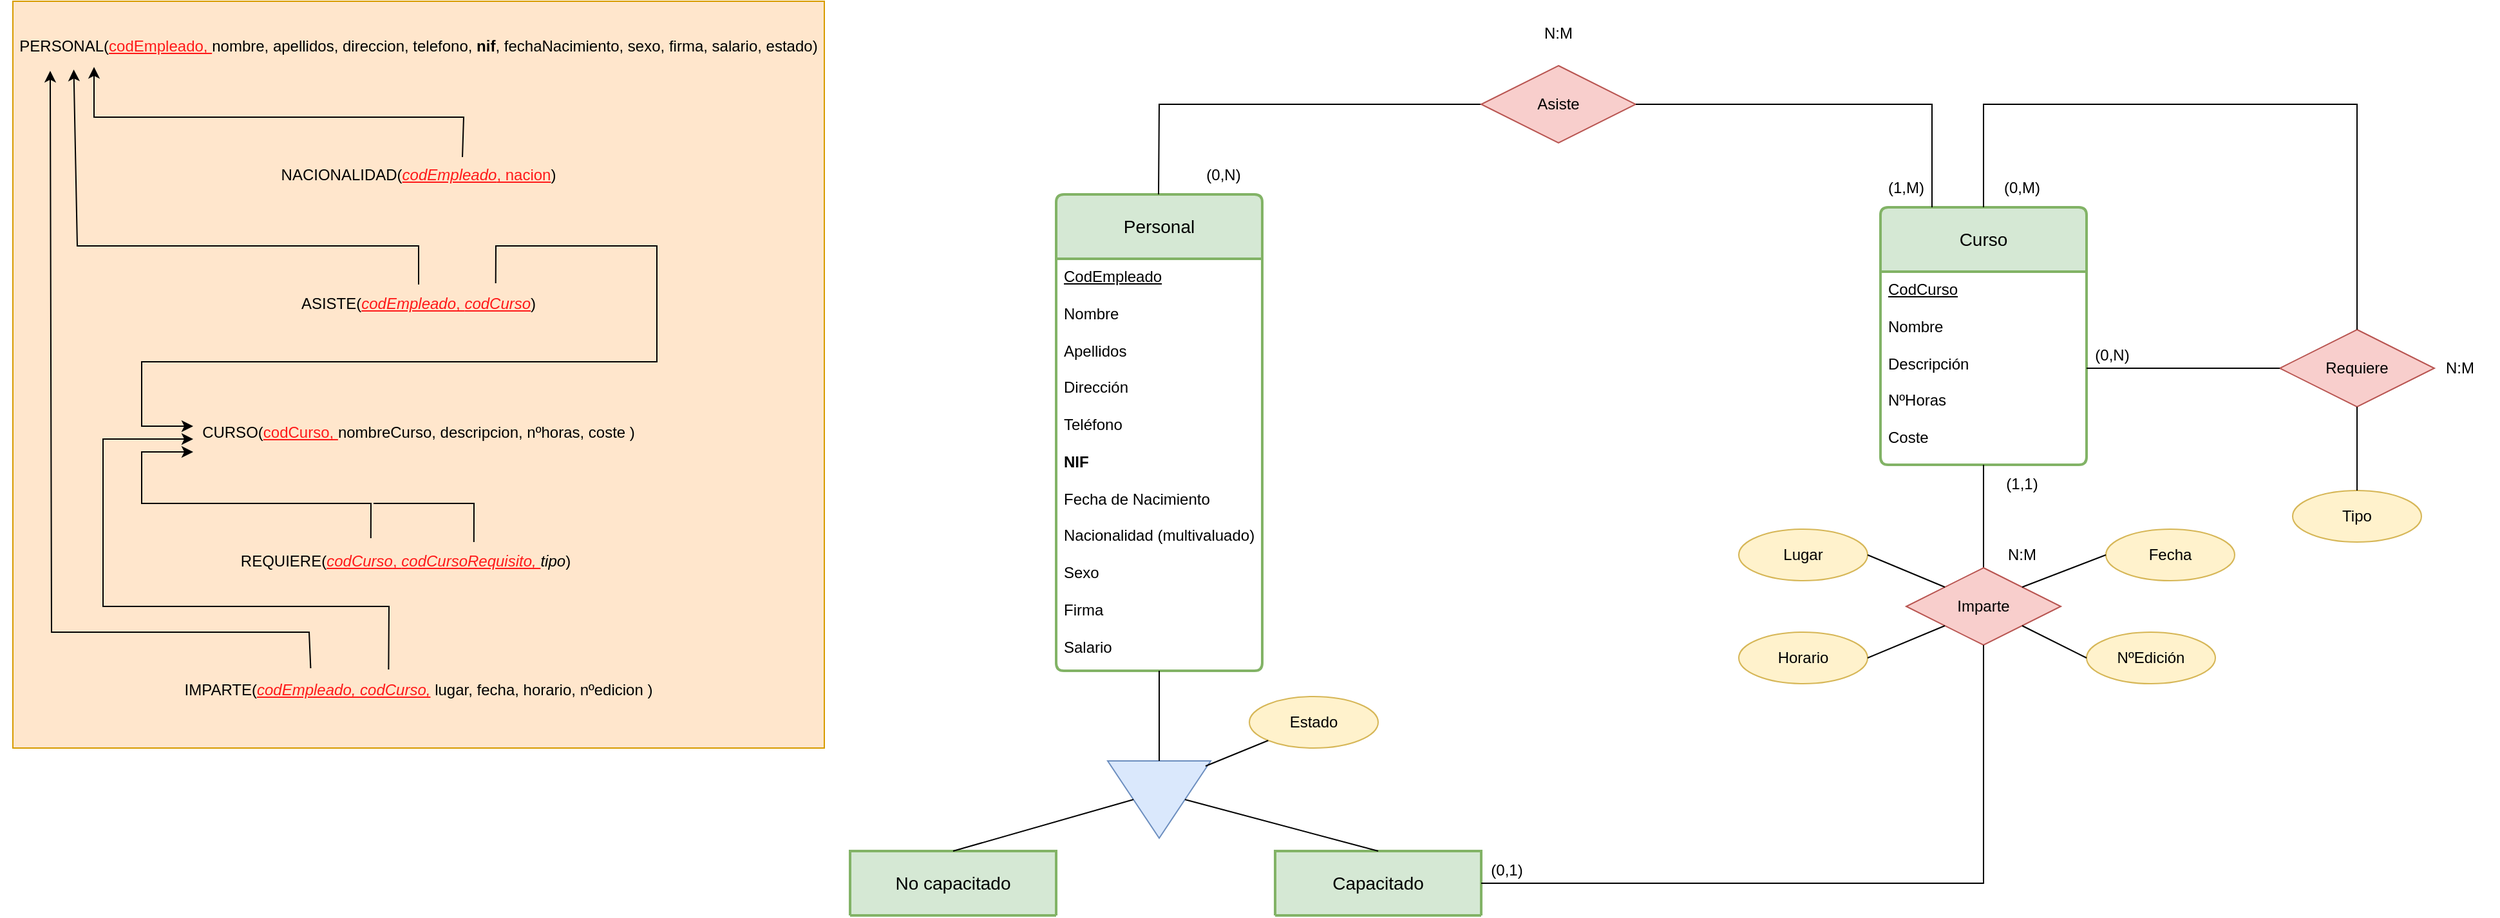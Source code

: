 <mxfile version="23.0.1" type="device">
  <diagram id="R2lEEEUBdFMjLlhIrx00" name="Page-1">
    <mxGraphModel dx="1434" dy="780" grid="1" gridSize="10" guides="1" tooltips="1" connect="1" arrows="1" fold="1" page="1" pageScale="1" pageWidth="850" pageHeight="1100" math="0" shadow="0" extFonts="Permanent Marker^https://fonts.googleapis.com/css?family=Permanent+Marker">
      <root>
        <mxCell id="0" />
        <mxCell id="1" parent="0" />
        <mxCell id="HKUxTDi9d9-fKPpzOTg8-1" value="" style="rounded=0;whiteSpace=wrap;html=1;fillColor=#ffe6cc;strokeColor=#d79b00;" parent="1" vertex="1">
          <mxGeometry x="60" y="50" width="630" height="580" as="geometry" />
        </mxCell>
        <mxCell id="HKUxTDi9d9-fKPpzOTg8-2" value="PERSONAL(&lt;u style=&quot;color: rgb(255, 25, 25);&quot;&gt;codEmpleado,&amp;nbsp;&lt;/u&gt;nombre, apellidos, direccion, telefono, &lt;b&gt;nif&lt;/b&gt;, fechaNacimiento, sexo, firma, salario, estado)" style="text;html=1;strokeColor=none;fillColor=none;align=center;verticalAlign=middle;whiteSpace=wrap;rounded=0;" parent="1" vertex="1">
          <mxGeometry x="60" y="70" width="630" height="30" as="geometry" />
        </mxCell>
        <mxCell id="HKUxTDi9d9-fKPpzOTg8-20" value="Curso" style="swimlane;childLayout=stackLayout;horizontal=1;startSize=50;horizontalStack=0;rounded=1;fontSize=14;fontStyle=0;strokeWidth=2;resizeParent=0;resizeLast=1;shadow=0;dashed=0;align=center;arcSize=4;whiteSpace=wrap;html=1;fillColor=#d5e8d4;strokeColor=#82b366;" parent="1" vertex="1">
          <mxGeometry x="1510" y="210" width="160" height="200" as="geometry" />
        </mxCell>
        <mxCell id="HKUxTDi9d9-fKPpzOTg8-21" value="&lt;u&gt;CodCurso&lt;/u&gt;&lt;br&gt;&lt;br&gt;Nombre&lt;br&gt;&lt;br&gt;Descripción&lt;br&gt;&lt;br&gt;NºHoras&lt;br&gt;&lt;br&gt;Coste&lt;br&gt;" style="align=left;strokeColor=none;fillColor=none;spacingLeft=4;fontSize=12;verticalAlign=top;resizable=0;rotatable=0;part=1;html=1;" parent="HKUxTDi9d9-fKPpzOTg8-20" vertex="1">
          <mxGeometry y="50" width="160" height="150" as="geometry" />
        </mxCell>
        <mxCell id="HKUxTDi9d9-fKPpzOTg8-22" value="Requiere" style="shape=rhombus;perimeter=rhombusPerimeter;whiteSpace=wrap;html=1;align=center;fillColor=#f8cecc;strokeColor=#b85450;" parent="1" vertex="1">
          <mxGeometry x="1820" y="305" width="120" height="60" as="geometry" />
        </mxCell>
        <mxCell id="HKUxTDi9d9-fKPpzOTg8-23" value="" style="endArrow=none;html=1;rounded=0;entryX=0;entryY=0.5;entryDx=0;entryDy=0;exitX=1;exitY=0.5;exitDx=0;exitDy=0;" parent="1" source="HKUxTDi9d9-fKPpzOTg8-21" target="HKUxTDi9d9-fKPpzOTg8-22" edge="1">
          <mxGeometry width="50" height="50" relative="1" as="geometry">
            <mxPoint x="1710" y="310" as="sourcePoint" />
            <mxPoint x="1760" y="290" as="targetPoint" />
          </mxGeometry>
        </mxCell>
        <mxCell id="HKUxTDi9d9-fKPpzOTg8-24" value="" style="endArrow=none;html=1;rounded=0;entryX=0.5;entryY=0;entryDx=0;entryDy=0;exitX=0.5;exitY=0;exitDx=0;exitDy=0;" parent="1" source="HKUxTDi9d9-fKPpzOTg8-20" target="HKUxTDi9d9-fKPpzOTg8-22" edge="1">
          <mxGeometry width="50" height="50" relative="1" as="geometry">
            <mxPoint x="1790" y="140" as="sourcePoint" />
            <mxPoint x="1840" y="90" as="targetPoint" />
            <Array as="points">
              <mxPoint x="1590" y="130" />
              <mxPoint x="1880" y="130" />
            </Array>
          </mxGeometry>
        </mxCell>
        <mxCell id="HKUxTDi9d9-fKPpzOTg8-25" value="N:M" style="text;html=1;strokeColor=none;fillColor=none;align=center;verticalAlign=middle;whiteSpace=wrap;rounded=0;" parent="1" vertex="1">
          <mxGeometry x="1930" y="320" width="60" height="30" as="geometry" />
        </mxCell>
        <mxCell id="HKUxTDi9d9-fKPpzOTg8-26" value="(0,N)" style="text;html=1;strokeColor=none;fillColor=none;align=center;verticalAlign=middle;whiteSpace=wrap;rounded=0;" parent="1" vertex="1">
          <mxGeometry x="1660" y="310" width="60" height="30" as="geometry" />
        </mxCell>
        <mxCell id="HKUxTDi9d9-fKPpzOTg8-27" value="(0,M)" style="text;html=1;strokeColor=none;fillColor=none;align=center;verticalAlign=middle;whiteSpace=wrap;rounded=0;" parent="1" vertex="1">
          <mxGeometry x="1590" y="180" width="60" height="30" as="geometry" />
        </mxCell>
        <mxCell id="HKUxTDi9d9-fKPpzOTg8-28" value="Tipo" style="ellipse;whiteSpace=wrap;html=1;align=center;fillColor=#fff2cc;strokeColor=#d6b656;" parent="1" vertex="1">
          <mxGeometry x="1830" y="430" width="100" height="40" as="geometry" />
        </mxCell>
        <mxCell id="HKUxTDi9d9-fKPpzOTg8-29" value="" style="endArrow=none;html=1;rounded=0;entryX=0.5;entryY=1;entryDx=0;entryDy=0;exitX=0.5;exitY=0;exitDx=0;exitDy=0;" parent="1" source="HKUxTDi9d9-fKPpzOTg8-28" target="HKUxTDi9d9-fKPpzOTg8-22" edge="1">
          <mxGeometry width="50" height="50" relative="1" as="geometry">
            <mxPoint x="1860" y="310" as="sourcePoint" />
            <mxPoint x="1910" y="260" as="targetPoint" />
          </mxGeometry>
        </mxCell>
        <mxCell id="HKUxTDi9d9-fKPpzOTg8-30" value="" style="endArrow=none;html=1;rounded=0;entryX=0.5;entryY=1;entryDx=0;entryDy=0;exitX=0;exitY=0.5;exitDx=0;exitDy=0;" parent="1" target="HKUxTDi9d9-fKPpzOTg8-21" edge="1">
          <mxGeometry width="50" height="50" relative="1" as="geometry">
            <mxPoint x="1590" y="490" as="sourcePoint" />
            <mxPoint x="1590" y="420" as="targetPoint" />
          </mxGeometry>
        </mxCell>
        <mxCell id="HKUxTDi9d9-fKPpzOTg8-31" value="Imparte" style="shape=rhombus;perimeter=rhombusPerimeter;whiteSpace=wrap;html=1;align=center;fillColor=#f8cecc;strokeColor=#b85450;" parent="1" vertex="1">
          <mxGeometry x="1530" y="490" width="120" height="60" as="geometry" />
        </mxCell>
        <mxCell id="HKUxTDi9d9-fKPpzOTg8-32" value="Fecha" style="ellipse;whiteSpace=wrap;html=1;align=center;fillColor=#fff2cc;strokeColor=#d6b656;" parent="1" vertex="1">
          <mxGeometry x="1685" y="460" width="100" height="40" as="geometry" />
        </mxCell>
        <mxCell id="HKUxTDi9d9-fKPpzOTg8-33" value="" style="endArrow=none;html=1;rounded=0;entryX=1;entryY=0;entryDx=0;entryDy=0;exitX=0;exitY=0.5;exitDx=0;exitDy=0;" parent="1" source="HKUxTDi9d9-fKPpzOTg8-32" target="HKUxTDi9d9-fKPpzOTg8-31" edge="1">
          <mxGeometry width="50" height="50" relative="1" as="geometry">
            <mxPoint x="1669.17" y="580" as="sourcePoint" />
            <mxPoint x="1669.17" y="530" as="targetPoint" />
          </mxGeometry>
        </mxCell>
        <mxCell id="HKUxTDi9d9-fKPpzOTg8-34" value="Lugar" style="ellipse;whiteSpace=wrap;html=1;align=center;fillColor=#fff2cc;strokeColor=#d6b656;" parent="1" vertex="1">
          <mxGeometry x="1400" y="460" width="100" height="40" as="geometry" />
        </mxCell>
        <mxCell id="HKUxTDi9d9-fKPpzOTg8-35" value="" style="endArrow=none;html=1;rounded=0;entryX=1;entryY=0.5;entryDx=0;entryDy=0;exitX=0;exitY=0;exitDx=0;exitDy=0;" parent="1" source="HKUxTDi9d9-fKPpzOTg8-31" target="HKUxTDi9d9-fKPpzOTg8-34" edge="1">
          <mxGeometry width="50" height="50" relative="1" as="geometry">
            <mxPoint x="1500" y="540" as="sourcePoint" />
            <mxPoint x="1460" y="519.58" as="targetPoint" />
          </mxGeometry>
        </mxCell>
        <mxCell id="HKUxTDi9d9-fKPpzOTg8-36" value="Horario" style="ellipse;whiteSpace=wrap;html=1;align=center;fillColor=#fff2cc;strokeColor=#d6b656;" parent="1" vertex="1">
          <mxGeometry x="1400" y="540" width="100" height="40" as="geometry" />
        </mxCell>
        <mxCell id="HKUxTDi9d9-fKPpzOTg8-37" value="" style="endArrow=none;html=1;rounded=0;entryX=0;entryY=1;entryDx=0;entryDy=0;exitX=1;exitY=0.5;exitDx=0;exitDy=0;" parent="1" source="HKUxTDi9d9-fKPpzOTg8-36" target="HKUxTDi9d9-fKPpzOTg8-31" edge="1">
          <mxGeometry width="50" height="50" relative="1" as="geometry">
            <mxPoint x="1560" y="490" as="sourcePoint" />
            <mxPoint x="1610" y="440" as="targetPoint" />
          </mxGeometry>
        </mxCell>
        <mxCell id="HKUxTDi9d9-fKPpzOTg8-38" value="NºEdición" style="ellipse;whiteSpace=wrap;html=1;align=center;fillColor=#fff2cc;strokeColor=#d6b656;" parent="1" vertex="1">
          <mxGeometry x="1670" y="540" width="100" height="40" as="geometry" />
        </mxCell>
        <mxCell id="HKUxTDi9d9-fKPpzOTg8-39" value="" style="endArrow=none;html=1;rounded=0;entryX=1;entryY=1;entryDx=0;entryDy=0;exitX=0;exitY=0.5;exitDx=0;exitDy=0;" parent="1" source="HKUxTDi9d9-fKPpzOTg8-38" target="HKUxTDi9d9-fKPpzOTg8-31" edge="1">
          <mxGeometry width="50" height="50" relative="1" as="geometry">
            <mxPoint x="1470" y="480" as="sourcePoint" />
            <mxPoint x="1520" y="430" as="targetPoint" />
          </mxGeometry>
        </mxCell>
        <mxCell id="HKUxTDi9d9-fKPpzOTg8-40" value="" style="triangle;whiteSpace=wrap;html=1;rotation=90;fillColor=#dae8fc;strokeColor=#6c8ebf;" parent="1" vertex="1">
          <mxGeometry x="920" y="630" width="60" height="80" as="geometry" />
        </mxCell>
        <mxCell id="HKUxTDi9d9-fKPpzOTg8-41" value="Personal" style="swimlane;childLayout=stackLayout;horizontal=1;startSize=50;horizontalStack=0;rounded=1;fontSize=14;fontStyle=0;strokeWidth=2;resizeParent=0;resizeLast=1;shadow=0;dashed=0;align=center;arcSize=4;whiteSpace=wrap;html=1;fillColor=#d5e8d4;strokeColor=#82b366;" parent="1" vertex="1">
          <mxGeometry x="870" y="200" width="160" height="370" as="geometry" />
        </mxCell>
        <mxCell id="HKUxTDi9d9-fKPpzOTg8-42" value="&lt;u&gt;CodEmpleado&lt;/u&gt;&lt;br&gt;&lt;br&gt;Nombre&lt;br&gt;&lt;br&gt;Apellidos&lt;br&gt;&lt;br&gt;Dirección&lt;br&gt;&lt;br&gt;Teléfono&lt;br&gt;&lt;br&gt;&lt;b&gt;NIF&lt;br&gt;&lt;/b&gt;&lt;br&gt;Fecha de Nacimiento&lt;br&gt;&lt;br&gt;Nacionalidad (multivaluado)&lt;br&gt;&lt;br&gt;Sexo&lt;br&gt;&lt;br&gt;Firma&lt;br&gt;&lt;br&gt;Salario&lt;br&gt;" style="align=left;strokeColor=none;fillColor=none;spacingLeft=4;fontSize=12;verticalAlign=top;resizable=0;rotatable=0;part=1;html=1;" parent="HKUxTDi9d9-fKPpzOTg8-41" vertex="1">
          <mxGeometry y="50" width="160" height="320" as="geometry" />
        </mxCell>
        <mxCell id="HKUxTDi9d9-fKPpzOTg8-43" value="" style="endArrow=none;html=1;rounded=0;entryX=0.5;entryY=1;entryDx=0;entryDy=0;exitX=0;exitY=0.5;exitDx=0;exitDy=0;" parent="1" source="HKUxTDi9d9-fKPpzOTg8-40" target="HKUxTDi9d9-fKPpzOTg8-42" edge="1">
          <mxGeometry width="50" height="50" relative="1" as="geometry">
            <mxPoint x="1480" y="660" as="sourcePoint" />
            <mxPoint x="1530" y="610" as="targetPoint" />
          </mxGeometry>
        </mxCell>
        <mxCell id="HKUxTDi9d9-fKPpzOTg8-44" value="Capacitado" style="swimlane;childLayout=stackLayout;horizontal=1;startSize=50;horizontalStack=0;rounded=1;fontSize=14;fontStyle=0;strokeWidth=2;resizeParent=0;resizeLast=1;shadow=0;dashed=0;align=center;arcSize=4;whiteSpace=wrap;html=1;fillColor=#d5e8d4;strokeColor=#82b366;" parent="1" vertex="1">
          <mxGeometry x="1040" y="710" width="160" height="50" as="geometry" />
        </mxCell>
        <mxCell id="HKUxTDi9d9-fKPpzOTg8-45" value="" style="endArrow=none;html=1;rounded=0;entryX=0.5;entryY=0;entryDx=0;entryDy=0;exitX=0.5;exitY=0;exitDx=0;exitDy=0;" parent="1" source="HKUxTDi9d9-fKPpzOTg8-40" target="HKUxTDi9d9-fKPpzOTg8-44" edge="1">
          <mxGeometry width="50" height="50" relative="1" as="geometry">
            <mxPoint x="990" y="690" as="sourcePoint" />
            <mxPoint x="1140" y="640" as="targetPoint" />
          </mxGeometry>
        </mxCell>
        <mxCell id="HKUxTDi9d9-fKPpzOTg8-46" value="No capacitado" style="swimlane;childLayout=stackLayout;horizontal=1;startSize=50;horizontalStack=0;rounded=1;fontSize=14;fontStyle=0;strokeWidth=2;resizeParent=0;resizeLast=1;shadow=0;dashed=0;align=center;arcSize=4;whiteSpace=wrap;html=1;fillColor=#d5e8d4;strokeColor=#82b366;" parent="1" vertex="1">
          <mxGeometry x="710" y="710" width="160" height="50" as="geometry" />
        </mxCell>
        <mxCell id="HKUxTDi9d9-fKPpzOTg8-47" value="" style="endArrow=none;html=1;rounded=0;entryX=0.5;entryY=1;entryDx=0;entryDy=0;exitX=0.5;exitY=0;exitDx=0;exitDy=0;" parent="1" source="HKUxTDi9d9-fKPpzOTg8-46" target="HKUxTDi9d9-fKPpzOTg8-40" edge="1">
          <mxGeometry width="50" height="50" relative="1" as="geometry">
            <mxPoint x="1060" y="580" as="sourcePoint" />
            <mxPoint x="1110" y="530" as="targetPoint" />
          </mxGeometry>
        </mxCell>
        <mxCell id="HKUxTDi9d9-fKPpzOTg8-48" value="" style="endArrow=none;html=1;rounded=0;exitX=1;exitY=0.5;exitDx=0;exitDy=0;entryX=0.5;entryY=1;entryDx=0;entryDy=0;" parent="1" source="HKUxTDi9d9-fKPpzOTg8-44" target="HKUxTDi9d9-fKPpzOTg8-31" edge="1">
          <mxGeometry width="50" height="50" relative="1" as="geometry">
            <mxPoint x="1150" y="560" as="sourcePoint" />
            <mxPoint x="1200" y="510" as="targetPoint" />
            <Array as="points">
              <mxPoint x="1590" y="735" />
            </Array>
          </mxGeometry>
        </mxCell>
        <mxCell id="HKUxTDi9d9-fKPpzOTg8-49" value="N:M" style="text;html=1;strokeColor=none;fillColor=none;align=center;verticalAlign=middle;whiteSpace=wrap;rounded=0;" parent="1" vertex="1">
          <mxGeometry x="1590" y="465" width="60" height="30" as="geometry" />
        </mxCell>
        <mxCell id="HKUxTDi9d9-fKPpzOTg8-50" value="(1,1)" style="text;html=1;strokeColor=none;fillColor=none;align=center;verticalAlign=middle;whiteSpace=wrap;rounded=0;" parent="1" vertex="1">
          <mxGeometry x="1590" y="410" width="60" height="30" as="geometry" />
        </mxCell>
        <mxCell id="HKUxTDi9d9-fKPpzOTg8-51" value="(0,1)" style="text;html=1;strokeColor=none;fillColor=none;align=center;verticalAlign=middle;whiteSpace=wrap;rounded=0;" parent="1" vertex="1">
          <mxGeometry x="1190" y="710" width="60" height="30" as="geometry" />
        </mxCell>
        <mxCell id="HKUxTDi9d9-fKPpzOTg8-52" value="" style="endArrow=none;html=1;rounded=0;exitX=0;exitY=0.5;exitDx=0;exitDy=0;entryX=0;entryY=0.5;entryDx=0;entryDy=0;" parent="1" target="HKUxTDi9d9-fKPpzOTg8-53" edge="1">
          <mxGeometry width="50" height="50" relative="1" as="geometry">
            <mxPoint x="949.5" y="200" as="sourcePoint" />
            <mxPoint x="1150" y="130" as="targetPoint" />
            <Array as="points">
              <mxPoint x="950" y="130" />
            </Array>
          </mxGeometry>
        </mxCell>
        <mxCell id="HKUxTDi9d9-fKPpzOTg8-53" value="Asiste" style="shape=rhombus;perimeter=rhombusPerimeter;whiteSpace=wrap;html=1;align=center;fillColor=#f8cecc;strokeColor=#b85450;" parent="1" vertex="1">
          <mxGeometry x="1200" y="100" width="120" height="60" as="geometry" />
        </mxCell>
        <mxCell id="HKUxTDi9d9-fKPpzOTg8-54" value="" style="endArrow=none;html=1;rounded=0;entryX=0.25;entryY=0;entryDx=0;entryDy=0;exitX=1;exitY=0.5;exitDx=0;exitDy=0;" parent="1" source="HKUxTDi9d9-fKPpzOTg8-53" target="HKUxTDi9d9-fKPpzOTg8-20" edge="1">
          <mxGeometry width="50" height="50" relative="1" as="geometry">
            <mxPoint x="1230" y="490" as="sourcePoint" />
            <mxPoint x="1280" y="440" as="targetPoint" />
            <Array as="points">
              <mxPoint x="1550" y="130" />
            </Array>
          </mxGeometry>
        </mxCell>
        <mxCell id="HKUxTDi9d9-fKPpzOTg8-55" value="&lt;blockquote style=&quot;margin: 0 0 0 40px; border: none; padding: 0px;&quot;&gt;(0,N)&lt;/blockquote&gt;" style="text;html=1;strokeColor=none;fillColor=none;align=center;verticalAlign=middle;whiteSpace=wrap;rounded=0;" parent="1" vertex="1">
          <mxGeometry x="950" y="170" width="60" height="30" as="geometry" />
        </mxCell>
        <mxCell id="HKUxTDi9d9-fKPpzOTg8-56" value="N:M" style="text;html=1;strokeColor=none;fillColor=none;align=center;verticalAlign=middle;whiteSpace=wrap;rounded=0;" parent="1" vertex="1">
          <mxGeometry x="1230" y="60" width="60" height="30" as="geometry" />
        </mxCell>
        <mxCell id="HKUxTDi9d9-fKPpzOTg8-57" value="&lt;blockquote style=&quot;margin: 0 0 0 40px; border: none; padding: 0px;&quot;&gt;(1,M)&lt;/blockquote&gt;" style="text;html=1;strokeColor=none;fillColor=none;align=center;verticalAlign=middle;whiteSpace=wrap;rounded=0;" parent="1" vertex="1">
          <mxGeometry x="1480" y="180" width="60" height="30" as="geometry" />
        </mxCell>
        <mxCell id="HKUxTDi9d9-fKPpzOTg8-58" value="NACIONALIDAD(&lt;font color=&quot;#ff1919&quot;&gt;&lt;u&gt;&lt;i&gt;codEmpleado&lt;/i&gt;, nacion&lt;/u&gt;&lt;/font&gt;)" style="text;html=1;strokeColor=none;fillColor=none;align=center;verticalAlign=middle;whiteSpace=wrap;rounded=0;" parent="1" vertex="1">
          <mxGeometry x="60" y="170" width="630" height="30" as="geometry" />
        </mxCell>
        <mxCell id="HKUxTDi9d9-fKPpzOTg8-59" value="" style="endArrow=classic;html=1;rounded=0;exitX=0.554;exitY=0.033;exitDx=0;exitDy=0;exitPerimeter=0;entryX=0.1;entryY=1.033;entryDx=0;entryDy=0;entryPerimeter=0;" parent="1" source="HKUxTDi9d9-fKPpzOTg8-58" target="HKUxTDi9d9-fKPpzOTg8-2" edge="1">
          <mxGeometry width="50" height="50" relative="1" as="geometry">
            <mxPoint x="540" y="410" as="sourcePoint" />
            <mxPoint x="590" y="360" as="targetPoint" />
            <Array as="points">
              <mxPoint x="410" y="140" />
              <mxPoint x="123" y="140" />
            </Array>
          </mxGeometry>
        </mxCell>
        <mxCell id="HKUxTDi9d9-fKPpzOTg8-60" value="ASISTE(&lt;font color=&quot;#ff1919&quot;&gt;&lt;u&gt;&lt;i&gt;codEmpleado&lt;/i&gt;, &lt;i&gt;codCurso&lt;/i&gt;&lt;/u&gt;&lt;/font&gt;)" style="text;html=1;strokeColor=none;fillColor=none;align=center;verticalAlign=middle;whiteSpace=wrap;rounded=0;" parent="1" vertex="1">
          <mxGeometry x="60" y="270" width="630" height="30" as="geometry" />
        </mxCell>
        <mxCell id="HKUxTDi9d9-fKPpzOTg8-61" value="" style="endArrow=classic;html=1;rounded=0;exitX=0.5;exitY=0;exitDx=0;exitDy=0;entryX=0.075;entryY=1.1;entryDx=0;entryDy=0;entryPerimeter=0;" parent="1" source="HKUxTDi9d9-fKPpzOTg8-60" target="HKUxTDi9d9-fKPpzOTg8-2" edge="1">
          <mxGeometry width="50" height="50" relative="1" as="geometry">
            <mxPoint x="480" y="350" as="sourcePoint" />
            <mxPoint x="530" y="300" as="targetPoint" />
            <Array as="points">
              <mxPoint x="375" y="240" />
              <mxPoint x="110" y="240" />
            </Array>
          </mxGeometry>
        </mxCell>
        <mxCell id="HKUxTDi9d9-fKPpzOTg8-62" value="CURSO(&lt;font style=&quot;text-decoration-line: underline;&quot; color=&quot;#ff1919&quot;&gt;codCurso, &lt;/font&gt;nombreCurso, descripcion, nºhoras, coste&amp;nbsp;)" style="text;html=1;strokeColor=none;fillColor=none;align=center;verticalAlign=middle;whiteSpace=wrap;rounded=0;" parent="1" vertex="1">
          <mxGeometry x="60" y="370" width="630" height="30" as="geometry" />
        </mxCell>
        <mxCell id="HKUxTDi9d9-fKPpzOTg8-63" value="" style="endArrow=classic;html=1;rounded=0;exitX=0.595;exitY=-0.033;exitDx=0;exitDy=0;exitPerimeter=0;" parent="1" source="HKUxTDi9d9-fKPpzOTg8-60" edge="1">
          <mxGeometry width="50" height="50" relative="1" as="geometry">
            <mxPoint x="480" y="420" as="sourcePoint" />
            <mxPoint x="200" y="380" as="targetPoint" />
            <Array as="points">
              <mxPoint x="435" y="240" />
              <mxPoint x="560" y="240" />
              <mxPoint x="560" y="330" />
              <mxPoint x="160" y="330" />
              <mxPoint x="160" y="380" />
            </Array>
          </mxGeometry>
        </mxCell>
        <mxCell id="HKUxTDi9d9-fKPpzOTg8-64" value="IMPARTE(&lt;u style=&quot;color: rgb(255, 25, 25); font-style: italic;&quot;&gt;codEmpleado, codCurso,&lt;/u&gt;&lt;i style=&quot;color: rgb(255, 25, 25);&quot;&gt;&amp;nbsp;&lt;/i&gt;lugar, fecha, horario, nºedicion&lt;i&gt;&amp;nbsp;&lt;/i&gt;)" style="text;html=1;strokeColor=none;fillColor=none;align=center;verticalAlign=middle;whiteSpace=wrap;rounded=0;" parent="1" vertex="1">
          <mxGeometry x="60" y="570" width="630" height="30" as="geometry" />
        </mxCell>
        <mxCell id="HKUxTDi9d9-fKPpzOTg8-65" value="" style="endArrow=classic;html=1;rounded=0;exitX=0.367;exitY=-0.067;exitDx=0;exitDy=0;exitPerimeter=0;entryX=0.046;entryY=1.133;entryDx=0;entryDy=0;entryPerimeter=0;" parent="1" source="HKUxTDi9d9-fKPpzOTg8-64" target="HKUxTDi9d9-fKPpzOTg8-2" edge="1">
          <mxGeometry width="50" height="50" relative="1" as="geometry">
            <mxPoint x="560" y="470" as="sourcePoint" />
            <mxPoint x="610" y="420" as="targetPoint" />
            <Array as="points">
              <mxPoint x="290" y="540" />
              <mxPoint x="90" y="540" />
            </Array>
          </mxGeometry>
        </mxCell>
        <mxCell id="HKUxTDi9d9-fKPpzOTg8-67" value="Estado" style="ellipse;whiteSpace=wrap;html=1;align=center;fillColor=#fff2cc;strokeColor=#d6b656;" parent="1" vertex="1">
          <mxGeometry x="1020" y="590" width="100" height="40" as="geometry" />
        </mxCell>
        <mxCell id="HKUxTDi9d9-fKPpzOTg8-68" value="" style="endArrow=none;html=1;rounded=0;entryX=0;entryY=1;entryDx=0;entryDy=0;exitX=0.067;exitY=0.05;exitDx=0;exitDy=0;exitPerimeter=0;" parent="1" source="HKUxTDi9d9-fKPpzOTg8-40" target="HKUxTDi9d9-fKPpzOTg8-67" edge="1">
          <mxGeometry width="50" height="50" relative="1" as="geometry">
            <mxPoint x="740" y="580" as="sourcePoint" />
            <mxPoint x="790" y="530" as="targetPoint" />
          </mxGeometry>
        </mxCell>
        <mxCell id="HKUxTDi9d9-fKPpzOTg8-69" value="REQUIERE(&lt;i style=&quot;text-decoration-line: underline; color: rgb(255, 25, 25);&quot;&gt;codCurso&lt;/i&gt;&lt;font style=&quot;text-decoration-line: underline;&quot; color=&quot;#ff1919&quot;&gt;, &lt;/font&gt;&lt;i style=&quot;&quot;&gt;&lt;font style=&quot;text-decoration-line: underline;&quot; color=&quot;#ff1919&quot;&gt;codCursoRequisito, &lt;/font&gt;tipo&lt;/i&gt;)" style="text;html=1;strokeColor=none;fillColor=none;align=center;verticalAlign=middle;whiteSpace=wrap;rounded=0;" parent="1" vertex="1">
          <mxGeometry x="50" y="470" width="630" height="30" as="geometry" />
        </mxCell>
        <mxCell id="HKUxTDi9d9-fKPpzOTg8-70" value="" style="endArrow=classic;html=1;rounded=0;exitX=0.457;exitY=-0.1;exitDx=0;exitDy=0;exitPerimeter=0;" parent="1" source="HKUxTDi9d9-fKPpzOTg8-69" edge="1">
          <mxGeometry width="50" height="50" relative="1" as="geometry">
            <mxPoint x="620" y="500" as="sourcePoint" />
            <mxPoint x="200" y="400" as="targetPoint" />
            <Array as="points">
              <mxPoint x="338" y="440" />
              <mxPoint x="160" y="440" />
              <mxPoint x="160" y="400" />
            </Array>
          </mxGeometry>
        </mxCell>
        <mxCell id="HKUxTDi9d9-fKPpzOTg8-71" value="" style="endArrow=classic;html=1;rounded=0;exitX=0.463;exitY=-0.033;exitDx=0;exitDy=0;exitPerimeter=0;" parent="1" source="HKUxTDi9d9-fKPpzOTg8-64" edge="1">
          <mxGeometry width="50" height="50" relative="1" as="geometry">
            <mxPoint x="620" y="500" as="sourcePoint" />
            <mxPoint x="200" y="390" as="targetPoint" />
            <Array as="points">
              <mxPoint x="352" y="520" />
              <mxPoint x="130" y="520" />
              <mxPoint x="130" y="390" />
            </Array>
          </mxGeometry>
        </mxCell>
        <mxCell id="ssRjwD_BPHZvNnOH--hM-2" value="" style="endArrow=none;html=1;rounded=0;exitX=0.584;exitY=0;exitDx=0;exitDy=0;exitPerimeter=0;" edge="1" parent="1" source="HKUxTDi9d9-fKPpzOTg8-69">
          <mxGeometry width="50" height="50" relative="1" as="geometry">
            <mxPoint x="190" y="430" as="sourcePoint" />
            <mxPoint x="340" y="440" as="targetPoint" />
            <Array as="points">
              <mxPoint x="418" y="440" />
            </Array>
          </mxGeometry>
        </mxCell>
      </root>
    </mxGraphModel>
  </diagram>
</mxfile>
